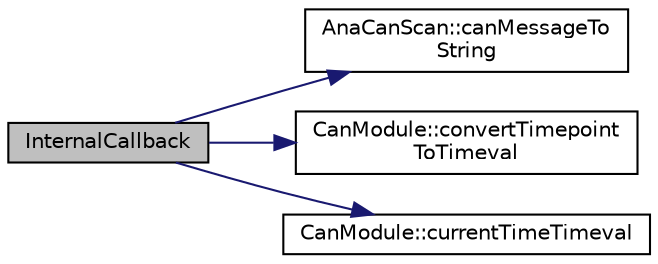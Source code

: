 digraph "InternalCallback"
{
 // LATEX_PDF_SIZE
  edge [fontname="Helvetica",fontsize="10",labelfontname="Helvetica",labelfontsize="10"];
  node [fontname="Helvetica",fontsize="10",shape=record];
  rankdir="LR";
  Node1 [label="InternalCallback",height=0.2,width=0.4,color="black", fillcolor="grey75", style="filled", fontcolor="black",tooltip=" "];
  Node1 -> Node2 [color="midnightblue",fontsize="10",style="solid"];
  Node2 [label="AnaCanScan::canMessageTo\lString",height=0.2,width=0.4,color="black", fillcolor="white", style="filled",URL="$classAnaCanScan.html#ad4a01934370aa2e9ee72bd31406e2752",tooltip=" "];
  Node1 -> Node3 [color="midnightblue",fontsize="10",style="solid"];
  Node3 [label="CanModule::convertTimepoint\lToTimeval",height=0.2,width=0.4,color="black", fillcolor="white", style="filled",URL="$namespaceCanModule.html#a3ec3082d7d11a9c1641023cb3f53cbe5",tooltip=" "];
  Node1 -> Node4 [color="midnightblue",fontsize="10",style="solid"];
  Node4 [label="CanModule::currentTimeTimeval",height=0.2,width=0.4,color="black", fillcolor="white", style="filled",URL="$namespaceCanModule.html#a6d0711aac0a75de5d2bf6142997a814d",tooltip=" "];
}

